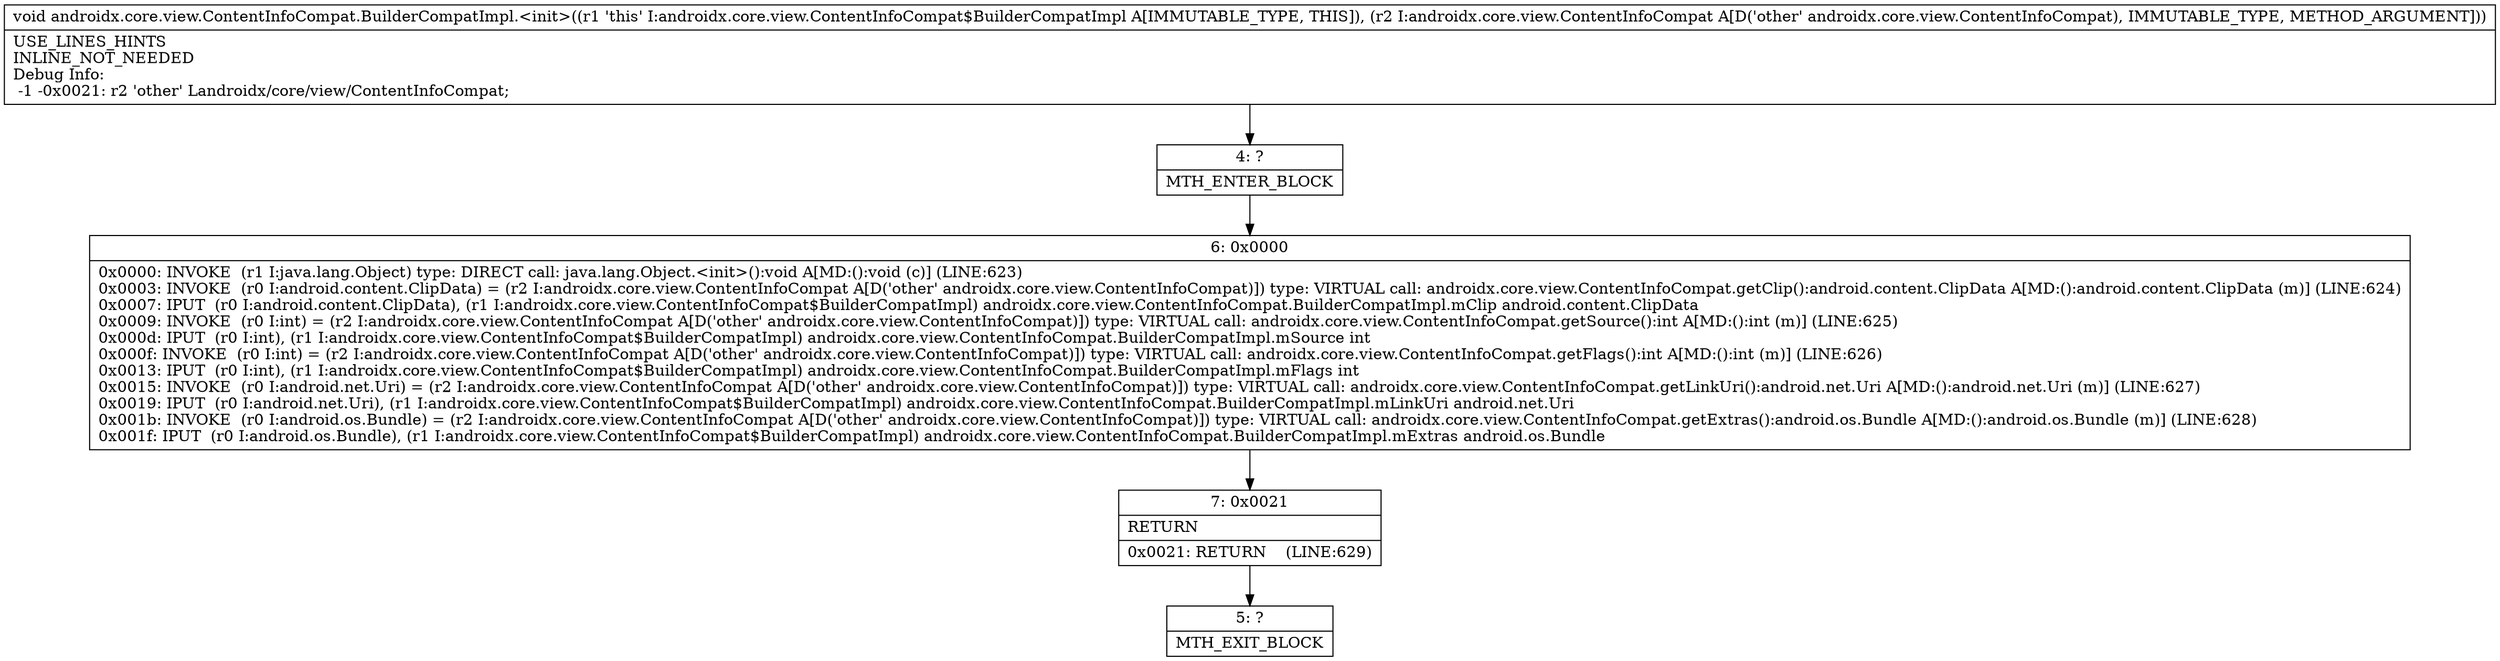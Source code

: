 digraph "CFG forandroidx.core.view.ContentInfoCompat.BuilderCompatImpl.\<init\>(Landroidx\/core\/view\/ContentInfoCompat;)V" {
Node_4 [shape=record,label="{4\:\ ?|MTH_ENTER_BLOCK\l}"];
Node_6 [shape=record,label="{6\:\ 0x0000|0x0000: INVOKE  (r1 I:java.lang.Object) type: DIRECT call: java.lang.Object.\<init\>():void A[MD:():void (c)] (LINE:623)\l0x0003: INVOKE  (r0 I:android.content.ClipData) = (r2 I:androidx.core.view.ContentInfoCompat A[D('other' androidx.core.view.ContentInfoCompat)]) type: VIRTUAL call: androidx.core.view.ContentInfoCompat.getClip():android.content.ClipData A[MD:():android.content.ClipData (m)] (LINE:624)\l0x0007: IPUT  (r0 I:android.content.ClipData), (r1 I:androidx.core.view.ContentInfoCompat$BuilderCompatImpl) androidx.core.view.ContentInfoCompat.BuilderCompatImpl.mClip android.content.ClipData \l0x0009: INVOKE  (r0 I:int) = (r2 I:androidx.core.view.ContentInfoCompat A[D('other' androidx.core.view.ContentInfoCompat)]) type: VIRTUAL call: androidx.core.view.ContentInfoCompat.getSource():int A[MD:():int (m)] (LINE:625)\l0x000d: IPUT  (r0 I:int), (r1 I:androidx.core.view.ContentInfoCompat$BuilderCompatImpl) androidx.core.view.ContentInfoCompat.BuilderCompatImpl.mSource int \l0x000f: INVOKE  (r0 I:int) = (r2 I:androidx.core.view.ContentInfoCompat A[D('other' androidx.core.view.ContentInfoCompat)]) type: VIRTUAL call: androidx.core.view.ContentInfoCompat.getFlags():int A[MD:():int (m)] (LINE:626)\l0x0013: IPUT  (r0 I:int), (r1 I:androidx.core.view.ContentInfoCompat$BuilderCompatImpl) androidx.core.view.ContentInfoCompat.BuilderCompatImpl.mFlags int \l0x0015: INVOKE  (r0 I:android.net.Uri) = (r2 I:androidx.core.view.ContentInfoCompat A[D('other' androidx.core.view.ContentInfoCompat)]) type: VIRTUAL call: androidx.core.view.ContentInfoCompat.getLinkUri():android.net.Uri A[MD:():android.net.Uri (m)] (LINE:627)\l0x0019: IPUT  (r0 I:android.net.Uri), (r1 I:androidx.core.view.ContentInfoCompat$BuilderCompatImpl) androidx.core.view.ContentInfoCompat.BuilderCompatImpl.mLinkUri android.net.Uri \l0x001b: INVOKE  (r0 I:android.os.Bundle) = (r2 I:androidx.core.view.ContentInfoCompat A[D('other' androidx.core.view.ContentInfoCompat)]) type: VIRTUAL call: androidx.core.view.ContentInfoCompat.getExtras():android.os.Bundle A[MD:():android.os.Bundle (m)] (LINE:628)\l0x001f: IPUT  (r0 I:android.os.Bundle), (r1 I:androidx.core.view.ContentInfoCompat$BuilderCompatImpl) androidx.core.view.ContentInfoCompat.BuilderCompatImpl.mExtras android.os.Bundle \l}"];
Node_7 [shape=record,label="{7\:\ 0x0021|RETURN\l|0x0021: RETURN    (LINE:629)\l}"];
Node_5 [shape=record,label="{5\:\ ?|MTH_EXIT_BLOCK\l}"];
MethodNode[shape=record,label="{void androidx.core.view.ContentInfoCompat.BuilderCompatImpl.\<init\>((r1 'this' I:androidx.core.view.ContentInfoCompat$BuilderCompatImpl A[IMMUTABLE_TYPE, THIS]), (r2 I:androidx.core.view.ContentInfoCompat A[D('other' androidx.core.view.ContentInfoCompat), IMMUTABLE_TYPE, METHOD_ARGUMENT]))  | USE_LINES_HINTS\lINLINE_NOT_NEEDED\lDebug Info:\l  \-1 \-0x0021: r2 'other' Landroidx\/core\/view\/ContentInfoCompat;\l}"];
MethodNode -> Node_4;Node_4 -> Node_6;
Node_6 -> Node_7;
Node_7 -> Node_5;
}

